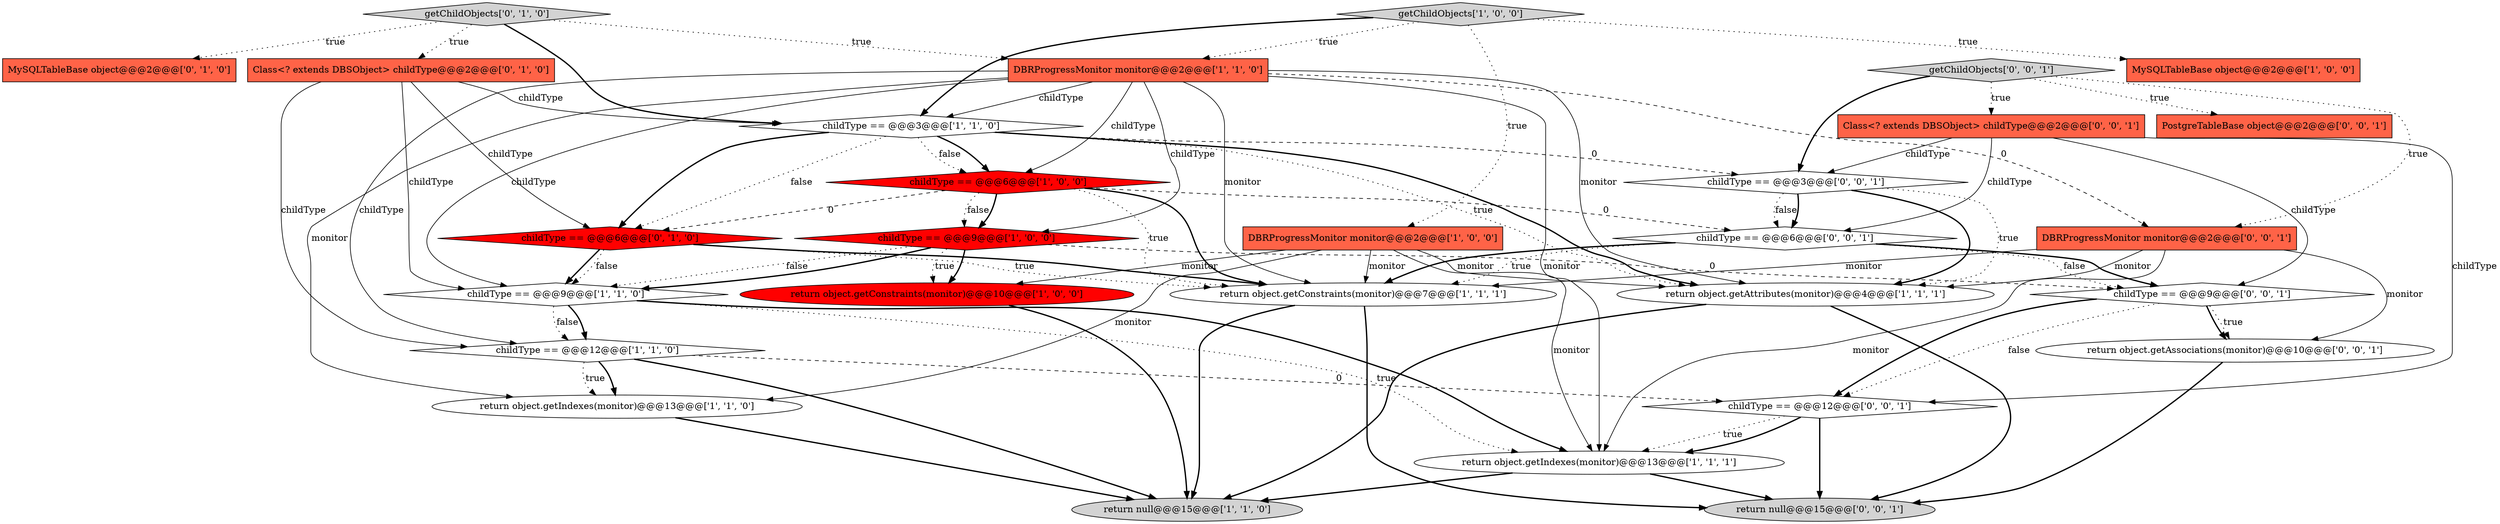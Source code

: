 digraph {
20 [style = filled, label = "getChildObjects['0', '0', '1']", fillcolor = lightgray, shape = diamond image = "AAA0AAABBB3BBB"];
23 [style = filled, label = "childType == @@@12@@@['0', '0', '1']", fillcolor = white, shape = diamond image = "AAA0AAABBB3BBB"];
12 [style = filled, label = "return null@@@15@@@['1', '1', '0']", fillcolor = lightgray, shape = ellipse image = "AAA0AAABBB1BBB"];
17 [style = filled, label = "Class<? extends DBSObject> childType@@@2@@@['0', '1', '0']", fillcolor = tomato, shape = box image = "AAA0AAABBB2BBB"];
14 [style = filled, label = "return object.getIndexes(monitor)@@@13@@@['1', '1', '0']", fillcolor = white, shape = ellipse image = "AAA0AAABBB1BBB"];
26 [style = filled, label = "DBRProgressMonitor monitor@@@2@@@['0', '0', '1']", fillcolor = tomato, shape = box image = "AAA0AAABBB3BBB"];
6 [style = filled, label = "childType == @@@6@@@['1', '0', '0']", fillcolor = red, shape = diamond image = "AAA1AAABBB1BBB"];
9 [style = filled, label = "childType == @@@9@@@['1', '0', '0']", fillcolor = red, shape = diamond image = "AAA1AAABBB1BBB"];
2 [style = filled, label = "DBRProgressMonitor monitor@@@2@@@['1', '0', '0']", fillcolor = tomato, shape = box image = "AAA0AAABBB1BBB"];
1 [style = filled, label = "MySQLTableBase object@@@2@@@['1', '0', '0']", fillcolor = tomato, shape = box image = "AAA0AAABBB1BBB"];
11 [style = filled, label = "return object.getConstraints(monitor)@@@10@@@['1', '0', '0']", fillcolor = red, shape = ellipse image = "AAA1AAABBB1BBB"];
3 [style = filled, label = "return object.getConstraints(monitor)@@@7@@@['1', '1', '1']", fillcolor = white, shape = ellipse image = "AAA0AAABBB1BBB"];
19 [style = filled, label = "return object.getAssociations(monitor)@@@10@@@['0', '0', '1']", fillcolor = white, shape = ellipse image = "AAA0AAABBB3BBB"];
25 [style = filled, label = "childType == @@@9@@@['0', '0', '1']", fillcolor = white, shape = diamond image = "AAA0AAABBB3BBB"];
5 [style = filled, label = "childType == @@@3@@@['1', '1', '0']", fillcolor = white, shape = diamond image = "AAA0AAABBB1BBB"];
21 [style = filled, label = "Class<? extends DBSObject> childType@@@2@@@['0', '0', '1']", fillcolor = tomato, shape = box image = "AAA0AAABBB3BBB"];
15 [style = filled, label = "getChildObjects['0', '1', '0']", fillcolor = lightgray, shape = diamond image = "AAA0AAABBB2BBB"];
18 [style = filled, label = "childType == @@@6@@@['0', '1', '0']", fillcolor = red, shape = diamond image = "AAA1AAABBB2BBB"];
0 [style = filled, label = "childType == @@@9@@@['1', '1', '0']", fillcolor = white, shape = diamond image = "AAA0AAABBB1BBB"];
4 [style = filled, label = "return object.getIndexes(monitor)@@@13@@@['1', '1', '1']", fillcolor = white, shape = ellipse image = "AAA0AAABBB1BBB"];
24 [style = filled, label = "return null@@@15@@@['0', '0', '1']", fillcolor = lightgray, shape = ellipse image = "AAA0AAABBB3BBB"];
16 [style = filled, label = "MySQLTableBase object@@@2@@@['0', '1', '0']", fillcolor = tomato, shape = box image = "AAA0AAABBB2BBB"];
10 [style = filled, label = "getChildObjects['1', '0', '0']", fillcolor = lightgray, shape = diamond image = "AAA0AAABBB1BBB"];
7 [style = filled, label = "childType == @@@12@@@['1', '1', '0']", fillcolor = white, shape = diamond image = "AAA0AAABBB1BBB"];
8 [style = filled, label = "DBRProgressMonitor monitor@@@2@@@['1', '1', '0']", fillcolor = tomato, shape = box image = "AAA0AAABBB1BBB"];
13 [style = filled, label = "return object.getAttributes(monitor)@@@4@@@['1', '1', '1']", fillcolor = white, shape = ellipse image = "AAA0AAABBB1BBB"];
28 [style = filled, label = "childType == @@@3@@@['0', '0', '1']", fillcolor = white, shape = diamond image = "AAA0AAABBB3BBB"];
22 [style = filled, label = "PostgreTableBase object@@@2@@@['0', '0', '1']", fillcolor = tomato, shape = box image = "AAA0AAABBB3BBB"];
27 [style = filled, label = "childType == @@@6@@@['0', '0', '1']", fillcolor = white, shape = diamond image = "AAA0AAABBB3BBB"];
21->28 [style = solid, label="childType"];
10->8 [style = dotted, label="true"];
21->23 [style = solid, label="childType"];
6->3 [style = bold, label=""];
18->3 [style = bold, label=""];
9->11 [style = bold, label=""];
3->24 [style = bold, label=""];
9->0 [style = dotted, label="false"];
2->11 [style = solid, label="monitor"];
8->3 [style = solid, label="monitor"];
19->24 [style = bold, label=""];
7->14 [style = bold, label=""];
17->7 [style = solid, label="childType"];
5->13 [style = dotted, label="true"];
23->4 [style = dotted, label="true"];
5->28 [style = dashed, label="0"];
15->8 [style = dotted, label="true"];
0->7 [style = dotted, label="false"];
18->3 [style = dotted, label="true"];
25->19 [style = bold, label=""];
17->0 [style = solid, label="childType"];
10->1 [style = dotted, label="true"];
6->3 [style = dotted, label="true"];
28->13 [style = dotted, label="true"];
25->19 [style = dotted, label="true"];
27->25 [style = bold, label=""];
18->0 [style = bold, label=""];
8->4 [style = solid, label="monitor"];
2->4 [style = solid, label="monitor"];
20->26 [style = dotted, label="true"];
27->25 [style = dotted, label="false"];
11->12 [style = bold, label=""];
8->0 [style = solid, label="childType"];
15->16 [style = dotted, label="true"];
26->3 [style = solid, label="monitor"];
0->7 [style = bold, label=""];
6->18 [style = dashed, label="0"];
15->17 [style = dotted, label="true"];
13->12 [style = bold, label=""];
5->6 [style = bold, label=""];
6->27 [style = dashed, label="0"];
20->22 [style = dotted, label="true"];
17->18 [style = solid, label="childType"];
26->13 [style = solid, label="monitor"];
4->24 [style = bold, label=""];
7->23 [style = dashed, label="0"];
13->24 [style = bold, label=""];
9->11 [style = dotted, label="true"];
0->4 [style = dotted, label="true"];
26->4 [style = solid, label="monitor"];
5->18 [style = bold, label=""];
2->14 [style = solid, label="monitor"];
3->12 [style = bold, label=""];
21->25 [style = solid, label="childType"];
2->13 [style = solid, label="monitor"];
10->5 [style = bold, label=""];
10->2 [style = dotted, label="true"];
8->6 [style = solid, label="childType"];
5->13 [style = bold, label=""];
9->25 [style = dashed, label="0"];
8->14 [style = solid, label="monitor"];
4->12 [style = bold, label=""];
2->3 [style = solid, label="monitor"];
8->26 [style = dashed, label="0"];
5->18 [style = dotted, label="false"];
9->0 [style = bold, label=""];
7->12 [style = bold, label=""];
25->23 [style = bold, label=""];
8->5 [style = solid, label="childType"];
27->3 [style = bold, label=""];
20->28 [style = bold, label=""];
23->4 [style = bold, label=""];
6->9 [style = dotted, label="false"];
28->13 [style = bold, label=""];
18->0 [style = dotted, label="false"];
20->21 [style = dotted, label="true"];
15->5 [style = bold, label=""];
27->3 [style = dotted, label="true"];
21->27 [style = solid, label="childType"];
23->24 [style = bold, label=""];
5->6 [style = dotted, label="false"];
0->4 [style = bold, label=""];
17->5 [style = solid, label="childType"];
14->12 [style = bold, label=""];
28->27 [style = dotted, label="false"];
28->27 [style = bold, label=""];
8->7 [style = solid, label="childType"];
26->19 [style = solid, label="monitor"];
25->23 [style = dotted, label="false"];
6->9 [style = bold, label=""];
8->9 [style = solid, label="childType"];
8->13 [style = solid, label="monitor"];
7->14 [style = dotted, label="true"];
}

